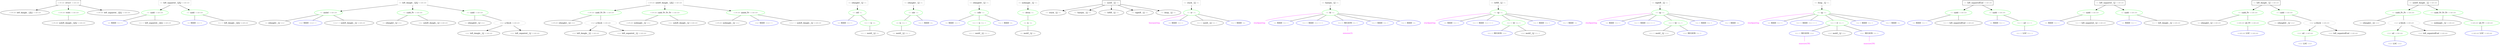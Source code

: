 digraph canonicals_nonamb {
node_1 [ label=<<table border='0'><tr><td><font point-size='8' color='#555555'>t_0_left_most</font></td><td>struct</td><td><font point-size='8' color='#555555'>t_0_right_most</font></td></tr></table>>, color="black", shape="box", penwidth=3, style="dotted" ];
node_2 [ label=<<table border='0'><tr><td><font point-size='8' color='#555555'>t_0_left_most</font></td><td>left_dangle__LJLJ</td><td><font point-size='8' color='#555555'>t_0_right_most</font></td></tr></table>>, color="black" ];
node_1 -> node_2;
node_3 [ label=<<table border='0'><tr><td><font point-size='8' color='#555555'>t_0_left_most</font></td><td>trafo</td><td><font point-size='8' color='#555555'>t_0_right_most</font></td></tr></table>>, color="green" ];
node_4 [ label=<<table border='0'><tr><td><font point-size='8' color='#555555'>t_0_left_most</font></td><td>noleft_dangle__LJLJ</td><td><font point-size='8' color='#555555'>t_0_right_most</font></td></tr></table>>, color="black" ];
node_3 -> node_4 [ arrowhead=none ];
node_1 -> node_3;
node_5 [ label=<<table border='0'><tr><td><font point-size='8' color='#555555'>t_0_left_most</font></td><td>left_unpaired__LJLJ</td><td><font point-size='8' color='#555555'>t_0_right_most</font></td></tr></table>>, color="black" ];
node_1 -> node_5;
node_6 [ label=<<table border='0'><tr><td><font point-size='8' color='#555555'>t_0_i</font></td><td>left_unpaired__LJLJ</td><td><font point-size='8' color='#555555'>t_0_right_most</font></td></tr></table>>, color="black", shape="box", style="dotted" ];
node_7 [ label=<<table border='0'><tr><td><font point-size='8' color='#555555'>t_0_i</font></td><td>sadd</td><td><font point-size='8' color='#555555'>t_0_right_most</font></td></tr></table>>, color="green" ];
node_8 [ label=<<table border='0'><tr><td><font point-size='8' color='#555555'>t_0_i</font></td><td>BASE</td><td><font point-size='8' color='#555555'>(t_0_i + 1)</font></td></tr></table>>, color="blue" ];
node_7 -> node_8 [ arrowhead=none ];
node_9 [ label=<<table border='0'><tr><td><font point-size='8' color='#555555'>(t_0_i + 1)</font></td><td>left_unpaired__LJLJ</td><td><font point-size='8' color='#555555'>t_0_right_most</font></td></tr></table>>, color="black" ];
node_7 -> node_9 [ arrowhead=none ];
node_6 -> node_7;
node_10 [ label=<<table border='0'><tr><td><font point-size='8' color='#555555'>t_0_i</font></td><td>sadd</td><td><font point-size='8' color='#555555'>t_0_right_most</font></td></tr></table>>, color="green" ];
node_11 [ label=<<table border='0'><tr><td><font point-size='8' color='#555555'>t_0_i</font></td><td>BASE</td><td><font point-size='8' color='#555555'>(t_0_i + 1)</font></td></tr></table>>, color="blue" ];
node_10 -> node_11 [ arrowhead=none ];
node_12 [ label=<<table border='0'><tr><td><font point-size='8' color='#555555'>(t_0_i + 1)</font></td><td>left_dangle__LJLJ</td><td><font point-size='8' color='#555555'>t_0_right_most</font></td></tr></table>>, color="black" ];
node_10 -> node_12 [ arrowhead=none ];
node_6 -> node_10;
node_13 [ label=<<table border='0'><tr><td><font point-size='8' color='#555555'>t_0_i</font></td><td>left_dangle__LJLJ</td><td><font point-size='8' color='#555555'>t_0_right_most</font></td></tr></table>>, color="black", shape="box", style="dotted" ];
node_14 [ label=<<table border='0'><tr><td><font point-size='8' color='#555555'>t_0_i</font></td><td>ambd</td><td><font point-size='8' color='#555555'>t_0_right_most</font></td></tr></table>>, color="green" ];
node_15 [ label=<<table border='0'><tr><td><font point-size='8' color='#555555'>t_0_i</font></td><td>edanglel__LJ</td><td><font point-size='8' color='#555555'>t_0_k_0</font></td></tr></table>>, color="black" ];
node_14 -> node_15 [ arrowhead=none ];
node_16 [ label=<<table border='0'><tr><td><font point-size='8' color='#555555'>t_0_k_0</font></td><td>BASE</td><td><font point-size='8' color='#555555'>(t_0_k_0 + 1)</font></td></tr></table>>, color="blue" ];
node_14 -> node_16 [ arrowhead=none ];
node_17 [ label=<<table border='0'><tr><td><font point-size='8' color='#555555'>(t_0_k_0 + 1)</font></td><td>noleft_dangle__LJ</td><td><font point-size='8' color='#555555'>t_0_right_most</font></td></tr></table>>, color="black" ];
node_14 -> node_17 [ arrowhead=none ];
node_13 -> node_14;
node_18 [ label=<<table border='0'><tr><td><font point-size='8' color='#555555'>t_0_i</font></td><td>cadd_Pr</td><td><font point-size='8' color='#555555'>t_0_right_most</font></td></tr></table>>, color="green" ];
node_19 [ label=<<table border='0'><tr><td><font point-size='8' color='#555555'>t_0_i</font></td><td>edanglel__LJ</td><td><font point-size='8' color='#555555'>t_0_k_1</font></td></tr></table>>, color="black" ];
node_18 -> node_19 [ arrowhead=none ];
node_20 [ label=<<table border='0'><tr><td><font point-size='8' color='#555555'>t_0_k_1</font></td><td>noleft_dangle__LJ</td><td><font point-size='8' color='#555555'>t_0_right_most</font></td></tr></table>>, color="black" ];
node_18 -> node_20 [ arrowhead=none ];
node_13 -> node_18;
node_21 [ label=<<table border='0'><tr><td><font point-size='8' color='#555555'>t_0_i</font></td><td>cadd</td><td><font point-size='8' color='#555555'>t_0_right_most</font></td></tr></table>>, color="green" ];
node_22 [ label=<<table border='0'><tr><td><font point-size='8' color='#555555'>t_0_i</font></td><td>edanglelr__LJ</td><td><font point-size='8' color='#555555'>t_0_k_2</font></td></tr></table>>, color="black" ];
node_21 -> node_22 [ arrowhead=none ];
node_23 [ label=<<table border='0'><tr><td><font point-size='8' color='#555555'>t_0_k_2</font></td><td>a block</td><td><font point-size='8' color='#555555'>t_0_right_most</font></td></tr></table>>, color="gray" ];
node_24 [ label=<<table border='0'><tr><td><font point-size='8' color='#555555'>t_0_k_2</font></td><td>left_dangle__LJ</td><td><font point-size='8' color='#555555'>t_0_right_most</font></td></tr></table>>, color="black" ];
node_23 -> node_24 [ ];
node_25 [ label=<<table border='0'><tr><td><font point-size='8' color='#555555'>t_0_k_2</font></td><td>left_unpaired__LJ</td><td><font point-size='8' color='#555555'>t_0_right_most</font></td></tr></table>>, color="black" ];
node_23 -> node_25 [ ];
node_21 -> node_23 [ arrowhead=none ];
node_13 -> node_21;
node_26 [ label=<<table border='0'><tr><td><font point-size='8' color='#555555'>t_0_left_most</font></td><td>noleft_dangle__LJLJ</td><td><font point-size='8' color='#555555'>t_0_right_most</font></td></tr></table>>, color="black", shape="box", style="dotted" ];
node_27 [ label=<<table border='0'><tr><td><font point-size='8' color='#555555'>t_0_left_most</font></td><td>cadd_Pr_Pr</td><td><font point-size='8' color='#555555'>t_0_right_most</font></td></tr></table>>, color="green" ];
node_28 [ label=<<table border='0'><tr><td><font point-size='8' color='#555555'>t_0_left_most</font></td><td>edangler__LJ</td><td><font point-size='8' color='#555555'>t_0_k_0</font></td></tr></table>>, color="black" ];
node_27 -> node_28 [ arrowhead=none ];
node_29 [ label=<<table border='0'><tr><td><font point-size='8' color='#555555'>t_0_k_0</font></td><td>a block</td><td><font point-size='8' color='#555555'>t_0_right_most</font></td></tr></table>>, color="gray" ];
node_30 [ label=<<table border='0'><tr><td><font point-size='8' color='#555555'>t_0_k_0</font></td><td>left_dangle__LJ</td><td><font point-size='8' color='#555555'>t_0_right_most</font></td></tr></table>>, color="black" ];
node_29 -> node_30 [ ];
node_31 [ label=<<table border='0'><tr><td><font point-size='8' color='#555555'>t_0_k_0</font></td><td>left_unpaired__LJ</td><td><font point-size='8' color='#555555'>t_0_right_most</font></td></tr></table>>, color="black" ];
node_29 -> node_31 [ ];
node_27 -> node_29 [ arrowhead=none ];
node_26 -> node_27;
node_32 [ label=<<table border='0'><tr><td><font point-size='8' color='#555555'>t_0_left_most</font></td><td>cadd_Pr_Pr_Pr</td><td><font point-size='8' color='#555555'>t_0_right_most</font></td></tr></table>>, color="green" ];
node_33 [ label=<<table border='0'><tr><td><font point-size='8' color='#555555'>t_0_left_most</font></td><td>nodangle__LJ</td><td><font point-size='8' color='#555555'>t_0_k_1</font></td></tr></table>>, color="black" ];
node_32 -> node_33 [ arrowhead=none ];
node_34 [ label=<<table border='0'><tr><td><font point-size='8' color='#555555'>t_0_k_1</font></td><td>noleft_dangle__LJ</td><td><font point-size='8' color='#555555'>t_0_right_most</font></td></tr></table>>, color="black" ];
node_32 -> node_34 [ arrowhead=none ];
node_26 -> node_32;
node_35 [ label=<<table border='0'><tr><td><font point-size='8' color='#555555'>t_0_left_most</font></td><td>ambd_Pr</td><td><font point-size='8' color='#555555'>t_0_right_most</font></td></tr></table>>, color="green" ];
node_36 [ label=<<table border='0'><tr><td><font point-size='8' color='#555555'>t_0_left_most</font></td><td>nodangle__LJ</td><td><font point-size='8' color='#555555'>t_0_k_2</font></td></tr></table>>, color="black" ];
node_35 -> node_36 [ arrowhead=none ];
node_37 [ label=<<table border='0'><tr><td><font point-size='8' color='#555555'>t_0_k_2</font></td><td>BASE</td><td><font point-size='8' color='#555555'>(t_0_k_2 + 1)</font></td></tr></table>>, color="blue" ];
node_35 -> node_37 [ arrowhead=none ];
node_38 [ label=<<table border='0'><tr><td><font point-size='8' color='#555555'>(t_0_k_2 + 1)</font></td><td>noleft_dangle__LJ</td><td><font point-size='8' color='#555555'>t_0_right_most</font></td></tr></table>>, color="black" ];
node_35 -> node_38 [ arrowhead=none ];
node_26 -> node_35;
node_39 [ label=<<table border='0'><tr><td><font point-size='8' color='#555555'>t_0_i</font></td><td>edanglel__LJ</td><td><font point-size='8' color='#555555'>t_0_j</font></td></tr></table>>, color="black", shape="box", style="dotted" ];
node_40 [ label=<<table border='0'><tr><td><font point-size='8' color='#555555'>t_0_i</font></td><td>edl</td><td><font point-size='8' color='#555555'>t_0_j</font></td></tr></table>>, color="green" ];
node_41 [ label=<<table border='0'><tr><td><font point-size='8' color='#555555'>t_0_i</font></td><td>BASE</td><td><font point-size='8' color='#555555'>(t_0_i + 1)</font></td></tr></table>>, color="blue" ];
node_40 -> node_41 [ arrowhead=none ];
node_42 [ label=<<table border='0'><tr><td><font point-size='8' color='#555555'>(t_0_i + 1)</font></td><td>is</td><td><font point-size='8' color='#555555'>t_0_j</font></td></tr></table>>, color="green" ];
node_43 [ label=<<table border='0'><tr><td><font point-size='8' color='#555555'>(t_0_i + 1)</font></td><td>motif__LJ</td><td><font point-size='8' color='#555555'>t_0_j</font></td></tr></table>>, color="black" ];
node_42 -> node_43 [ arrowhead=none ];
node_40 -> node_42 [ arrowhead=none ];
node_39 -> node_40;
node_44 [ label=<<table border='0'><tr><td><font point-size='8' color='#555555'>t_0_i</font></td><td>edangler__LJ</td><td><font point-size='8' color='#555555'>t_0_j</font></td></tr></table>>, color="black", shape="box", style="dotted" ];
node_45 [ label=<<table border='0'><tr><td><font point-size='8' color='#555555'>t_0_i</font></td><td>edr</td><td><font point-size='8' color='#555555'>t_0_j</font></td></tr></table>>, color="green" ];
node_46 [ label=<<table border='0'><tr><td><font point-size='8' color='#555555'>t_0_i</font></td><td>is</td><td><font point-size='8' color='#555555'>(t_0_j - 1)</font></td></tr></table>>, color="green" ];
node_47 [ label=<<table border='0'><tr><td><font point-size='8' color='#555555'>t_0_i</font></td><td>motif__LJ</td><td><font point-size='8' color='#555555'>(t_0_j - 1)</font></td></tr></table>>, color="black" ];
node_46 -> node_47 [ arrowhead=none ];
node_45 -> node_46 [ arrowhead=none ];
node_48 [ label=<<table border='0'><tr><td><font point-size='8' color='#555555'>(t_0_j - 1)</font></td><td>BASE</td><td><font point-size='8' color='#555555'>t_0_j</font></td></tr></table>>, color="blue" ];
node_45 -> node_48 [ arrowhead=none ];
node_44 -> node_45;
node_49 [ label=<<table border='0'><tr><td><font point-size='8' color='#555555'>t_0_i</font></td><td>edanglelr__LJ</td><td><font point-size='8' color='#555555'>t_0_j</font></td></tr></table>>, color="black", shape="box", style="dotted" ];
node_50 [ label=<<table border='0'><tr><td><font point-size='8' color='#555555'>t_0_i</font></td><td>edlr</td><td><font point-size='8' color='#555555'>t_0_j</font></td></tr></table>>, color="green" ];
node_51 [ label=<<table border='0'><tr><td><font point-size='8' color='#555555'>t_0_i</font></td><td>BASE</td><td><font point-size='8' color='#555555'>(t_0_i + 1)</font></td></tr></table>>, color="blue" ];
node_50 -> node_51 [ arrowhead=none ];
node_52 [ label=<<table border='0'><tr><td><font point-size='8' color='#555555'>(t_0_i + 1)</font></td><td>is</td><td><font point-size='8' color='#555555'>(t_0_j - 1)</font></td></tr></table>>, color="green" ];
node_53 [ label=<<table border='0'><tr><td><font point-size='8' color='#555555'>(t_0_i + 1)</font></td><td>motif__LJ</td><td><font point-size='8' color='#555555'>(t_0_j - 1)</font></td></tr></table>>, color="black" ];
node_52 -> node_53 [ arrowhead=none ];
node_50 -> node_52 [ arrowhead=none ];
node_54 [ label=<<table border='0'><tr><td><font point-size='8' color='#555555'>(t_0_j - 1)</font></td><td>BASE</td><td><font point-size='8' color='#555555'>t_0_j</font></td></tr></table>>, color="blue" ];
node_50 -> node_54 [ arrowhead=none ];
node_49 -> node_50;
node_55 [ label=<<table border='0'><tr><td><font point-size='8' color='#555555'>t_0_i</font></td><td>nodangle__LJ</td><td><font point-size='8' color='#555555'>t_0_j</font></td></tr></table>>, color="black", shape="box", style="dotted" ];
node_56 [ label=<<table border='0'><tr><td><font point-size='8' color='#555555'>t_0_i</font></td><td>drem</td><td><font point-size='8' color='#555555'>t_0_j</font></td></tr></table>>, color="green" ];
node_57 [ label=<<table border='0'><tr><td><font point-size='8' color='#555555'>t_0_i</font></td><td>is</td><td><font point-size='8' color='#555555'>t_0_j</font></td></tr></table>>, color="green" ];
node_58 [ label=<<table border='0'><tr><td><font point-size='8' color='#555555'>t_0_i</font></td><td>motif__LJ</td><td><font point-size='8' color='#555555'>t_0_j</font></td></tr></table>>, color="black" ];
node_57 -> node_58 [ arrowhead=none ];
node_56 -> node_57 [ arrowhead=none ];
node_55 -> node_56;
node_59 [ label=<<table border='0'><tr><td><font point-size='8' color='#555555'>t_0_i</font></td><td>motif__LJ</td><td><font point-size='8' color='#555555'>t_0_j</font></td></tr></table>>, color="black", shape="box" ];
node_60 [ label=<<table border='0'><tr><td><font point-size='8' color='#555555'>t_0_i</font></td><td>stack__LJ</td><td><font point-size='8' color='#555555'>t_0_j</font></td></tr></table>>, color="black" ];
node_59 -> node_60;
node_61 [ label=<<table border='0'><tr><td><font point-size='8' color='#555555'>t_0_i</font></td><td>hairpin__LJ</td><td><font point-size='8' color='#555555'>t_0_j</font></td></tr></table>>, color="black" ];
node_59 -> node_61;
node_62 [ label=<<table border='0'><tr><td><font point-size='8' color='#555555'>t_0_i</font></td><td>leftB__LJ</td><td><font point-size='8' color='#555555'>t_0_j</font></td></tr></table>>, color="black" ];
node_59 -> node_62;
node_63 [ label=<<table border='0'><tr><td><font point-size='8' color='#555555'>t_0_i</font></td><td>rightB__LJ</td><td><font point-size='8' color='#555555'>t_0_j</font></td></tr></table>>, color="black" ];
node_59 -> node_63;
node_64 [ label=<<table border='0'><tr><td><font point-size='8' color='#555555'>t_0_i</font></td><td>iloop__LJ</td><td><font point-size='8' color='#555555'>t_0_j</font></td></tr></table>>, color="black" ];
node_59 -> node_64;
node_65 [ label=<<table border='0'><tr><td><font point-size='8' color='#555555'>t_0_i</font></td><td>stack__LJ</td><td><font point-size='8' color='#555555'>t_0_j</font></td></tr></table>>, color="black", shape="box", style="dotted" ];
node_66 [ label=<<table border='0'><tr><td><font point-size='8' color='#555555'>t_0_i</font></td><td>sr</td><td><font point-size='8' color='#555555'>t_0_j</font></td></tr></table>>, color="green" ];
node_67 [ label="basepairing" , fontcolor="magenta" , shape=none ];
node_66 -> node_67 [ arrowhead=none, color="magenta" ];
node_68 [ label=<<table border='0'><tr><td><font point-size='8' color='#555555'>t_0_i</font></td><td>BASE</td><td><font point-size='8' color='#555555'>(t_0_i + 1)</font></td></tr></table>>, color="blue" ];
node_66 -> node_68 [ arrowhead=none ];
node_69 [ label=<<table border='0'><tr><td><font point-size='8' color='#555555'>(t_0_i + 1)</font></td><td>motif__LJ</td><td><font point-size='8' color='#555555'>(t_0_j - 1)</font></td></tr></table>>, color="black" ];
node_66 -> node_69 [ arrowhead=none ];
node_70 [ label=<<table border='0'><tr><td><font point-size='8' color='#555555'>(t_0_j - 1)</font></td><td>BASE</td><td><font point-size='8' color='#555555'>t_0_j</font></td></tr></table>>, color="blue" ];
node_66 -> node_70 [ arrowhead=none ];
node_65 -> node_66;
node_71 [ label=<<table border='0'><tr><td><font point-size='8' color='#555555'>t_0_i</font></td><td>hairpin__LJ</td><td><font point-size='8' color='#555555'>t_0_j</font></td></tr></table>>, color="black", shape="box", style="dotted" ];
node_72 [ label=<<table border='0'><tr><td><font point-size='8' color='#555555'>t_0_i</font></td><td>hl</td><td><font point-size='8' color='#555555'>t_0_j</font></td></tr></table>>, color="green" ];
node_73 [ label="stackpairing" , fontcolor="magenta" , shape=none ];
node_72 -> node_73 [ arrowhead=none, color="magenta" ];
node_74 [ label=<<table border='0'><tr><td><font point-size='8' color='#555555'>t_0_i</font></td><td>BASE</td><td><font point-size='8' color='#555555'>(t_0_i + 1)</font></td></tr></table>>, color="blue" ];
node_72 -> node_74 [ arrowhead=none ];
node_75 [ label=<<table border='0'><tr><td><font point-size='8' color='#555555'>(t_0_i + 1)</font></td><td>BASE</td><td><font point-size='8' color='#555555'>((t_0_i + 1) + 1)</font></td></tr></table>>, color="blue" ];
node_72 -> node_75 [ arrowhead=none ];
node_76 [ label=<<table border='0'><tr><td><font point-size='8' color='#555555'>(t_0_i + 2)</font></td><td>REGION</td><td><font point-size='8' color='#555555'>(t_0_j - 2)</font></td></tr></table>>, color="blue" ];
node_77 [ label="minsize(3)" , fontcolor="magenta" , shape=none ];
node_76 -> node_77 [ arrowhead=none, color="magenta" ];
node_72 -> node_76 [ arrowhead=none ];
node_78 [ label=<<table border='0'><tr><td><font point-size='8' color='#555555'>(t_0_j - 2)</font></td><td>BASE</td><td><font point-size='8' color='#555555'>(t_0_j - 1)</font></td></tr></table>>, color="blue" ];
node_72 -> node_78 [ arrowhead=none ];
node_79 [ label=<<table border='0'><tr><td><font point-size='8' color='#555555'>(t_0_j - 1)</font></td><td>BASE</td><td><font point-size='8' color='#555555'>t_0_j</font></td></tr></table>>, color="blue" ];
node_72 -> node_79 [ arrowhead=none ];
node_71 -> node_72;
node_80 [ label=<<table border='0'><tr><td><font point-size='8' color='#555555'>t_0_i</font></td><td>leftB__LJ</td><td><font point-size='8' color='#555555'>t_0_j</font></td></tr></table>>, color="black", shape="box", style="dotted" ];
node_81 [ label=<<table border='0'><tr><td><font point-size='8' color='#555555'>t_0_i</font></td><td>sp</td><td><font point-size='8' color='#555555'>t_0_j</font></td></tr></table>>, color="green" ];
node_82 [ label="stackpairing" , fontcolor="magenta" , shape=none ];
node_81 -> node_82 [ arrowhead=none, color="magenta" ];
node_83 [ label=<<table border='0'><tr><td><font point-size='8' color='#555555'>t_0_i</font></td><td>BASE</td><td><font point-size='8' color='#555555'>(t_0_i + 1)</font></td></tr></table>>, color="blue" ];
node_81 -> node_83 [ arrowhead=none ];
node_84 [ label=<<table border='0'><tr><td><font point-size='8' color='#555555'>(t_0_i + 1)</font></td><td>BASE</td><td><font point-size='8' color='#555555'>((t_0_i + 1) + 1)</font></td></tr></table>>, color="blue" ];
node_81 -> node_84 [ arrowhead=none ];
node_85 [ label=<<table border='0'><tr><td><font point-size='8' color='#555555'>(t_0_i + 2)</font></td><td>bl</td><td><font point-size='8' color='#555555'>(t_0_j - 2)</font></td></tr></table>>, color="green" ];
node_86 [ label=<<table border='0'><tr><td><font point-size='8' color='#555555'>(t_0_i + 2)</font></td><td>REGION</td><td><font point-size='8' color='#555555'>t_0_k_0</font></td></tr></table>>, color="blue" ];
node_85 -> node_86 [ arrowhead=none ];
node_87 [ label=<<table border='0'><tr><td><font point-size='8' color='#555555'>t_0_k_0</font></td><td>motif__LJ</td><td><font point-size='8' color='#555555'>(t_0_j - 2)</font></td></tr></table>>, color="black" ];
node_85 -> node_87 [ arrowhead=none ];
node_81 -> node_85 [ arrowhead=none ];
node_88 [ label=<<table border='0'><tr><td><font point-size='8' color='#555555'>(t_0_j - 2)</font></td><td>BASE</td><td><font point-size='8' color='#555555'>(t_0_j - 1)</font></td></tr></table>>, color="blue" ];
node_81 -> node_88 [ arrowhead=none ];
node_89 [ label=<<table border='0'><tr><td><font point-size='8' color='#555555'>(t_0_j - 1)</font></td><td>BASE</td><td><font point-size='8' color='#555555'>t_0_j</font></td></tr></table>>, color="blue" ];
node_81 -> node_89 [ arrowhead=none ];
node_80 -> node_81;
node_90 [ label=<<table border='0'><tr><td><font point-size='8' color='#555555'>t_0_i</font></td><td>rightB__LJ</td><td><font point-size='8' color='#555555'>t_0_j</font></td></tr></table>>, color="black", shape="box", style="dotted" ];
node_91 [ label=<<table border='0'><tr><td><font point-size='8' color='#555555'>t_0_i</font></td><td>sp</td><td><font point-size='8' color='#555555'>t_0_j</font></td></tr></table>>, color="green" ];
node_92 [ label="stackpairing" , fontcolor="magenta" , shape=none ];
node_91 -> node_92 [ arrowhead=none, color="magenta" ];
node_93 [ label=<<table border='0'><tr><td><font point-size='8' color='#555555'>t_0_i</font></td><td>BASE</td><td><font point-size='8' color='#555555'>(t_0_i + 1)</font></td></tr></table>>, color="blue" ];
node_91 -> node_93 [ arrowhead=none ];
node_94 [ label=<<table border='0'><tr><td><font point-size='8' color='#555555'>(t_0_i + 1)</font></td><td>BASE</td><td><font point-size='8' color='#555555'>((t_0_i + 1) + 1)</font></td></tr></table>>, color="blue" ];
node_91 -> node_94 [ arrowhead=none ];
node_95 [ label=<<table border='0'><tr><td><font point-size='8' color='#555555'>(t_0_i + 2)</font></td><td>br</td><td><font point-size='8' color='#555555'>(t_0_j - 2)</font></td></tr></table>>, color="green" ];
node_96 [ label=<<table border='0'><tr><td><font point-size='8' color='#555555'>(t_0_i + 2)</font></td><td>motif__LJ</td><td><font point-size='8' color='#555555'>t_0_k_0</font></td></tr></table>>, color="black" ];
node_95 -> node_96 [ arrowhead=none ];
node_97 [ label=<<table border='0'><tr><td><font point-size='8' color='#555555'>t_0_k_0</font></td><td>REGION</td><td><font point-size='8' color='#555555'>(t_0_j - 2)</font></td></tr></table>>, color="blue" ];
node_95 -> node_97 [ arrowhead=none ];
node_91 -> node_95 [ arrowhead=none ];
node_98 [ label=<<table border='0'><tr><td><font point-size='8' color='#555555'>(t_0_j - 2)</font></td><td>BASE</td><td><font point-size='8' color='#555555'>(t_0_j - 1)</font></td></tr></table>>, color="blue" ];
node_91 -> node_98 [ arrowhead=none ];
node_99 [ label=<<table border='0'><tr><td><font point-size='8' color='#555555'>(t_0_j - 1)</font></td><td>BASE</td><td><font point-size='8' color='#555555'>t_0_j</font></td></tr></table>>, color="blue" ];
node_91 -> node_99 [ arrowhead=none ];
node_90 -> node_91;
node_100 [ label=<<table border='0'><tr><td><font point-size='8' color='#555555'>t_0_i</font></td><td>iloop__LJ</td><td><font point-size='8' color='#555555'>t_0_j</font></td></tr></table>>, color="black", shape="box", style="dotted" ];
node_101 [ label=<<table border='0'><tr><td><font point-size='8' color='#555555'>t_0_i</font></td><td>sp</td><td><font point-size='8' color='#555555'>t_0_j</font></td></tr></table>>, color="green" ];
node_102 [ label="stackpairing" , fontcolor="magenta" , shape=none ];
node_101 -> node_102 [ arrowhead=none, color="magenta" ];
node_103 [ label=<<table border='0'><tr><td><font point-size='8' color='#555555'>t_0_i</font></td><td>BASE</td><td><font point-size='8' color='#555555'>(t_0_i + 1)</font></td></tr></table>>, color="blue" ];
node_101 -> node_103 [ arrowhead=none ];
node_104 [ label=<<table border='0'><tr><td><font point-size='8' color='#555555'>(t_0_i + 1)</font></td><td>BASE</td><td><font point-size='8' color='#555555'>((t_0_i + 1) + 1)</font></td></tr></table>>, color="blue" ];
node_101 -> node_104 [ arrowhead=none ];
node_105 [ label=<<table border='0'><tr><td><font point-size='8' color='#555555'>(t_0_i + 2)</font></td><td>il</td><td><font point-size='8' color='#555555'>(t_0_j - 2)</font></td></tr></table>>, color="green" ];
node_106 [ label=<<table border='0'><tr><td><font point-size='8' color='#555555'>(t_0_i + 2)</font></td><td>REGION</td><td><font point-size='8' color='#555555'>t_0_k_0</font></td></tr></table>>, color="blue" ];
node_107 [ label="maxsize(30)" , fontcolor="magenta" , shape=none ];
node_106 -> node_107 [ arrowhead=none, color="magenta" ];
node_105 -> node_106 [ arrowhead=none ];
node_108 [ label=<<table border='0'><tr><td><font point-size='8' color='#555555'>t_0_k_0</font></td><td>motif__LJ</td><td><font point-size='8' color='#555555'>t_0_k_1</font></td></tr></table>>, color="black" ];
node_105 -> node_108 [ arrowhead=none ];
node_109 [ label=<<table border='0'><tr><td><font point-size='8' color='#555555'>t_0_k_1</font></td><td>REGION</td><td><font point-size='8' color='#555555'>(t_0_j - 2)</font></td></tr></table>>, color="blue" ];
node_110 [ label="maxsize(30)" , fontcolor="magenta" , shape=none ];
node_109 -> node_110 [ arrowhead=none, color="magenta" ];
node_105 -> node_109 [ arrowhead=none ];
node_101 -> node_105 [ arrowhead=none ];
node_111 [ label=<<table border='0'><tr><td><font point-size='8' color='#555555'>(t_0_j - 2)</font></td><td>BASE</td><td><font point-size='8' color='#555555'>(t_0_j - 1)</font></td></tr></table>>, color="blue" ];
node_101 -> node_111 [ arrowhead=none ];
node_112 [ label=<<table border='0'><tr><td><font point-size='8' color='#555555'>(t_0_j - 1)</font></td><td>BASE</td><td><font point-size='8' color='#555555'>t_0_j</font></td></tr></table>>, color="blue" ];
node_101 -> node_112 [ arrowhead=none ];
node_100 -> node_101;
node_113 [ label=<<table border='0'><tr><td><font point-size='8' color='#555555'>t_0_i</font></td><td>left_unpairedEnd</td><td><font point-size='8' color='#555555'>t_0_right_most</font></td></tr></table>>, color="black", shape="box" ];
node_114 [ label=<<table border='0'><tr><td><font point-size='8' color='#555555'>t_0_i</font></td><td>sadd</td><td><font point-size='8' color='#555555'>t_0_right_most</font></td></tr></table>>, color="green" ];
node_115 [ label=<<table border='0'><tr><td><font point-size='8' color='#555555'>t_0_i</font></td><td>BASE</td><td><font point-size='8' color='#555555'>(t_0_i + 1)</font></td></tr></table>>, color="blue" ];
node_114 -> node_115 [ arrowhead=none ];
node_116 [ label=<<table border='0'><tr><td><font point-size='8' color='#555555'>(t_0_i + 1)</font></td><td>left_unpairedEnd</td><td><font point-size='8' color='#555555'>t_0_right_most</font></td></tr></table>>, color="black" ];
node_114 -> node_116 [ arrowhead=none ];
node_113 -> node_114;
node_117 [ label=<<table border='0'><tr><td><font point-size='8' color='#555555'>t_0_i</font></td><td>sadd</td><td><font point-size='8' color='#555555'>t_0_right_most</font></td></tr></table>>, color="green" ];
node_118 [ label=<<table border='0'><tr><td><font point-size='8' color='#555555'>t_0_i</font></td><td>BASE</td><td><font point-size='8' color='#555555'>(t_0_i + 1)</font></td></tr></table>>, color="blue" ];
node_117 -> node_118 [ arrowhead=none ];
node_119 [ label=<<table border='0'><tr><td><font point-size='8' color='#555555'>(t_0_i + 1)</font></td><td>nil</td><td><font point-size='8' color='#555555'>(t_0_i + 1)</font></td></tr></table>>, color="green" ];
node_120 [ label=<<table border='0'><tr><td><font point-size='8' color='#555555'>(t_0_i + 1)</font></td><td>LOC</td><td><font point-size='8' color='#555555'>(t_0_i + 1)</font></td></tr></table>>, color="blue" ];
node_119 -> node_120 [ arrowhead=none ];
node_117 -> node_119 [ arrowhead=none ];
node_113 -> node_117;
node_121 [ label=<<table border='0'><tr><td><font point-size='8' color='#555555'>t_0_i</font></td><td>left_unpaired__LJ</td><td><font point-size='8' color='#555555'>t_0_right_most</font></td></tr></table>>, color="black", shape="box" ];
node_122 [ label=<<table border='0'><tr><td><font point-size='8' color='#555555'>t_0_i</font></td><td>sadd</td><td><font point-size='8' color='#555555'>t_0_right_most</font></td></tr></table>>, color="green" ];
node_123 [ label=<<table border='0'><tr><td><font point-size='8' color='#555555'>t_0_i</font></td><td>BASE</td><td><font point-size='8' color='#555555'>(t_0_i + 1)</font></td></tr></table>>, color="blue" ];
node_122 -> node_123 [ arrowhead=none ];
node_124 [ label=<<table border='0'><tr><td><font point-size='8' color='#555555'>(t_0_i + 1)</font></td><td>left_unpaired__LJ</td><td><font point-size='8' color='#555555'>t_0_right_most</font></td></tr></table>>, color="black" ];
node_122 -> node_124 [ arrowhead=none ];
node_121 -> node_122;
node_125 [ label=<<table border='0'><tr><td><font point-size='8' color='#555555'>t_0_i</font></td><td>sadd</td><td><font point-size='8' color='#555555'>t_0_right_most</font></td></tr></table>>, color="green" ];
node_126 [ label=<<table border='0'><tr><td><font point-size='8' color='#555555'>t_0_i</font></td><td>BASE</td><td><font point-size='8' color='#555555'>(t_0_i + 1)</font></td></tr></table>>, color="blue" ];
node_125 -> node_126 [ arrowhead=none ];
node_127 [ label=<<table border='0'><tr><td><font point-size='8' color='#555555'>(t_0_i + 1)</font></td><td>left_dangle__LJ</td><td><font point-size='8' color='#555555'>t_0_right_most</font></td></tr></table>>, color="black" ];
node_125 -> node_127 [ arrowhead=none ];
node_121 -> node_125;
node_128 [ label=<<table border='0'><tr><td><font point-size='8' color='#555555'>t_0_i</font></td><td>left_dangle__LJ</td><td><font point-size='8' color='#555555'>t_0_right_most</font></td></tr></table>>, color="black", shape="box" ];
node_129 [ label=<<table border='0'><tr><td><font point-size='8' color='#555555'>t_0_i</font></td><td>cadd_Pr</td><td><font point-size='8' color='#555555'>t_0_right_most</font></td></tr></table>>, color="green" ];
node_130 [ label=<<table border='0'><tr><td><font point-size='8' color='#555555'>t_0_i</font></td><td>edanglel__LJ</td><td><font point-size='8' color='#555555'>t_0_right_most</font></td></tr></table>>, color="black" ];
node_129 -> node_130 [ arrowhead=none ];
node_131 [ label=<<table border='0'><tr><td><font point-size='8' color='#555555'>t_0_right_most</font></td><td>nil_Pr</td><td><font point-size='8' color='#555555'>t_0_right_most</font></td></tr></table>>, color="green" ];
node_132 [ label=<<table border='0'><tr><td><font point-size='8' color='#555555'>t_0_right_most</font></td><td>LOC</td><td><font point-size='8' color='#555555'>t_0_right_most</font></td></tr></table>>, color="blue" ];
node_131 -> node_132 [ arrowhead=none ];
node_129 -> node_131 [ arrowhead=none ];
node_128 -> node_129;
node_133 [ label=<<table border='0'><tr><td><font point-size='8' color='#555555'>t_0_i</font></td><td>cadd</td><td><font point-size='8' color='#555555'>t_0_right_most</font></td></tr></table>>, color="green" ];
node_134 [ label=<<table border='0'><tr><td><font point-size='8' color='#555555'>t_0_i</font></td><td>edanglelr__LJ</td><td><font point-size='8' color='#555555'>t_0_k_0</font></td></tr></table>>, color="black" ];
node_133 -> node_134 [ arrowhead=none ];
node_135 [ label=<<table border='0'><tr><td><font point-size='8' color='#555555'>t_0_k_0</font></td><td>a block</td><td><font point-size='8' color='#555555'>t_0_right_most</font></td></tr></table>>, color="gray" ];
node_136 [ label=<<table border='0'><tr><td><font point-size='8' color='#555555'>t_0_k_0</font></td><td>nil</td><td><font point-size='8' color='#555555'>t_0_right_most</font></td></tr></table>>, color="green" ];
node_137 [ label=<<table border='0'><tr><td><font point-size='8' color='#555555'>t_0_k_0</font></td><td>LOC</td><td><font point-size='8' color='#555555'>t_0_k_0</font></td></tr></table>>, color="blue" ];
node_136 -> node_137 [ arrowhead=none ];
node_135 -> node_136 [ ];
node_138 [ label=<<table border='0'><tr><td><font point-size='8' color='#555555'>t_0_k_0</font></td><td>left_unpairedEnd</td><td><font point-size='8' color='#555555'>t_0_right_most</font></td></tr></table>>, color="black" ];
node_135 -> node_138 [ ];
node_133 -> node_135 [ arrowhead=none ];
node_128 -> node_133;
node_139 [ label=<<table border='0'><tr><td><font point-size='8' color='#555555'>t_0_i</font></td><td>noleft_dangle__LJ</td><td><font point-size='8' color='#555555'>t_0_right_most</font></td></tr></table>>, color="black", shape="box" ];
node_140 [ label=<<table border='0'><tr><td><font point-size='8' color='#555555'>t_0_i</font></td><td>cadd_Pr_Pr</td><td><font point-size='8' color='#555555'>t_0_right_most</font></td></tr></table>>, color="green" ];
node_141 [ label=<<table border='0'><tr><td><font point-size='8' color='#555555'>t_0_i</font></td><td>edangler__LJ</td><td><font point-size='8' color='#555555'>t_0_k_0</font></td></tr></table>>, color="black" ];
node_140 -> node_141 [ arrowhead=none ];
node_142 [ label=<<table border='0'><tr><td><font point-size='8' color='#555555'>t_0_k_0</font></td><td>a block</td><td><font point-size='8' color='#555555'>t_0_right_most</font></td></tr></table>>, color="gray" ];
node_143 [ label=<<table border='0'><tr><td><font point-size='8' color='#555555'>t_0_k_0</font></td><td>nil</td><td><font point-size='8' color='#555555'>t_0_right_most</font></td></tr></table>>, color="green" ];
node_144 [ label=<<table border='0'><tr><td><font point-size='8' color='#555555'>t_0_k_0</font></td><td>LOC</td><td><font point-size='8' color='#555555'>t_0_k_0</font></td></tr></table>>, color="blue" ];
node_143 -> node_144 [ arrowhead=none ];
node_142 -> node_143 [ ];
node_145 [ label=<<table border='0'><tr><td><font point-size='8' color='#555555'>t_0_k_0</font></td><td>left_unpairedEnd</td><td><font point-size='8' color='#555555'>t_0_right_most</font></td></tr></table>>, color="black" ];
node_142 -> node_145 [ ];
node_140 -> node_142 [ arrowhead=none ];
node_139 -> node_140;
node_146 [ label=<<table border='0'><tr><td><font point-size='8' color='#555555'>t_0_i</font></td><td>cadd_Pr_Pr_Pr</td><td><font point-size='8' color='#555555'>t_0_right_most</font></td></tr></table>>, color="green" ];
node_147 [ label=<<table border='0'><tr><td><font point-size='8' color='#555555'>t_0_i</font></td><td>nodangle__LJ</td><td><font point-size='8' color='#555555'>t_0_right_most</font></td></tr></table>>, color="black" ];
node_146 -> node_147 [ arrowhead=none ];
node_148 [ label=<<table border='0'><tr><td><font point-size='8' color='#555555'>t_0_right_most</font></td><td>nil_Pr</td><td><font point-size='8' color='#555555'>t_0_right_most</font></td></tr></table>>, color="green" ];
node_149 [ label=<<table border='0'><tr><td><font point-size='8' color='#555555'>t_0_right_most</font></td><td>LOC</td><td><font point-size='8' color='#555555'>t_0_right_most</font></td></tr></table>>, color="blue" ];
node_148 -> node_149 [ arrowhead=none ];
node_146 -> node_148 [ arrowhead=none ];
node_139 -> node_146;
}
